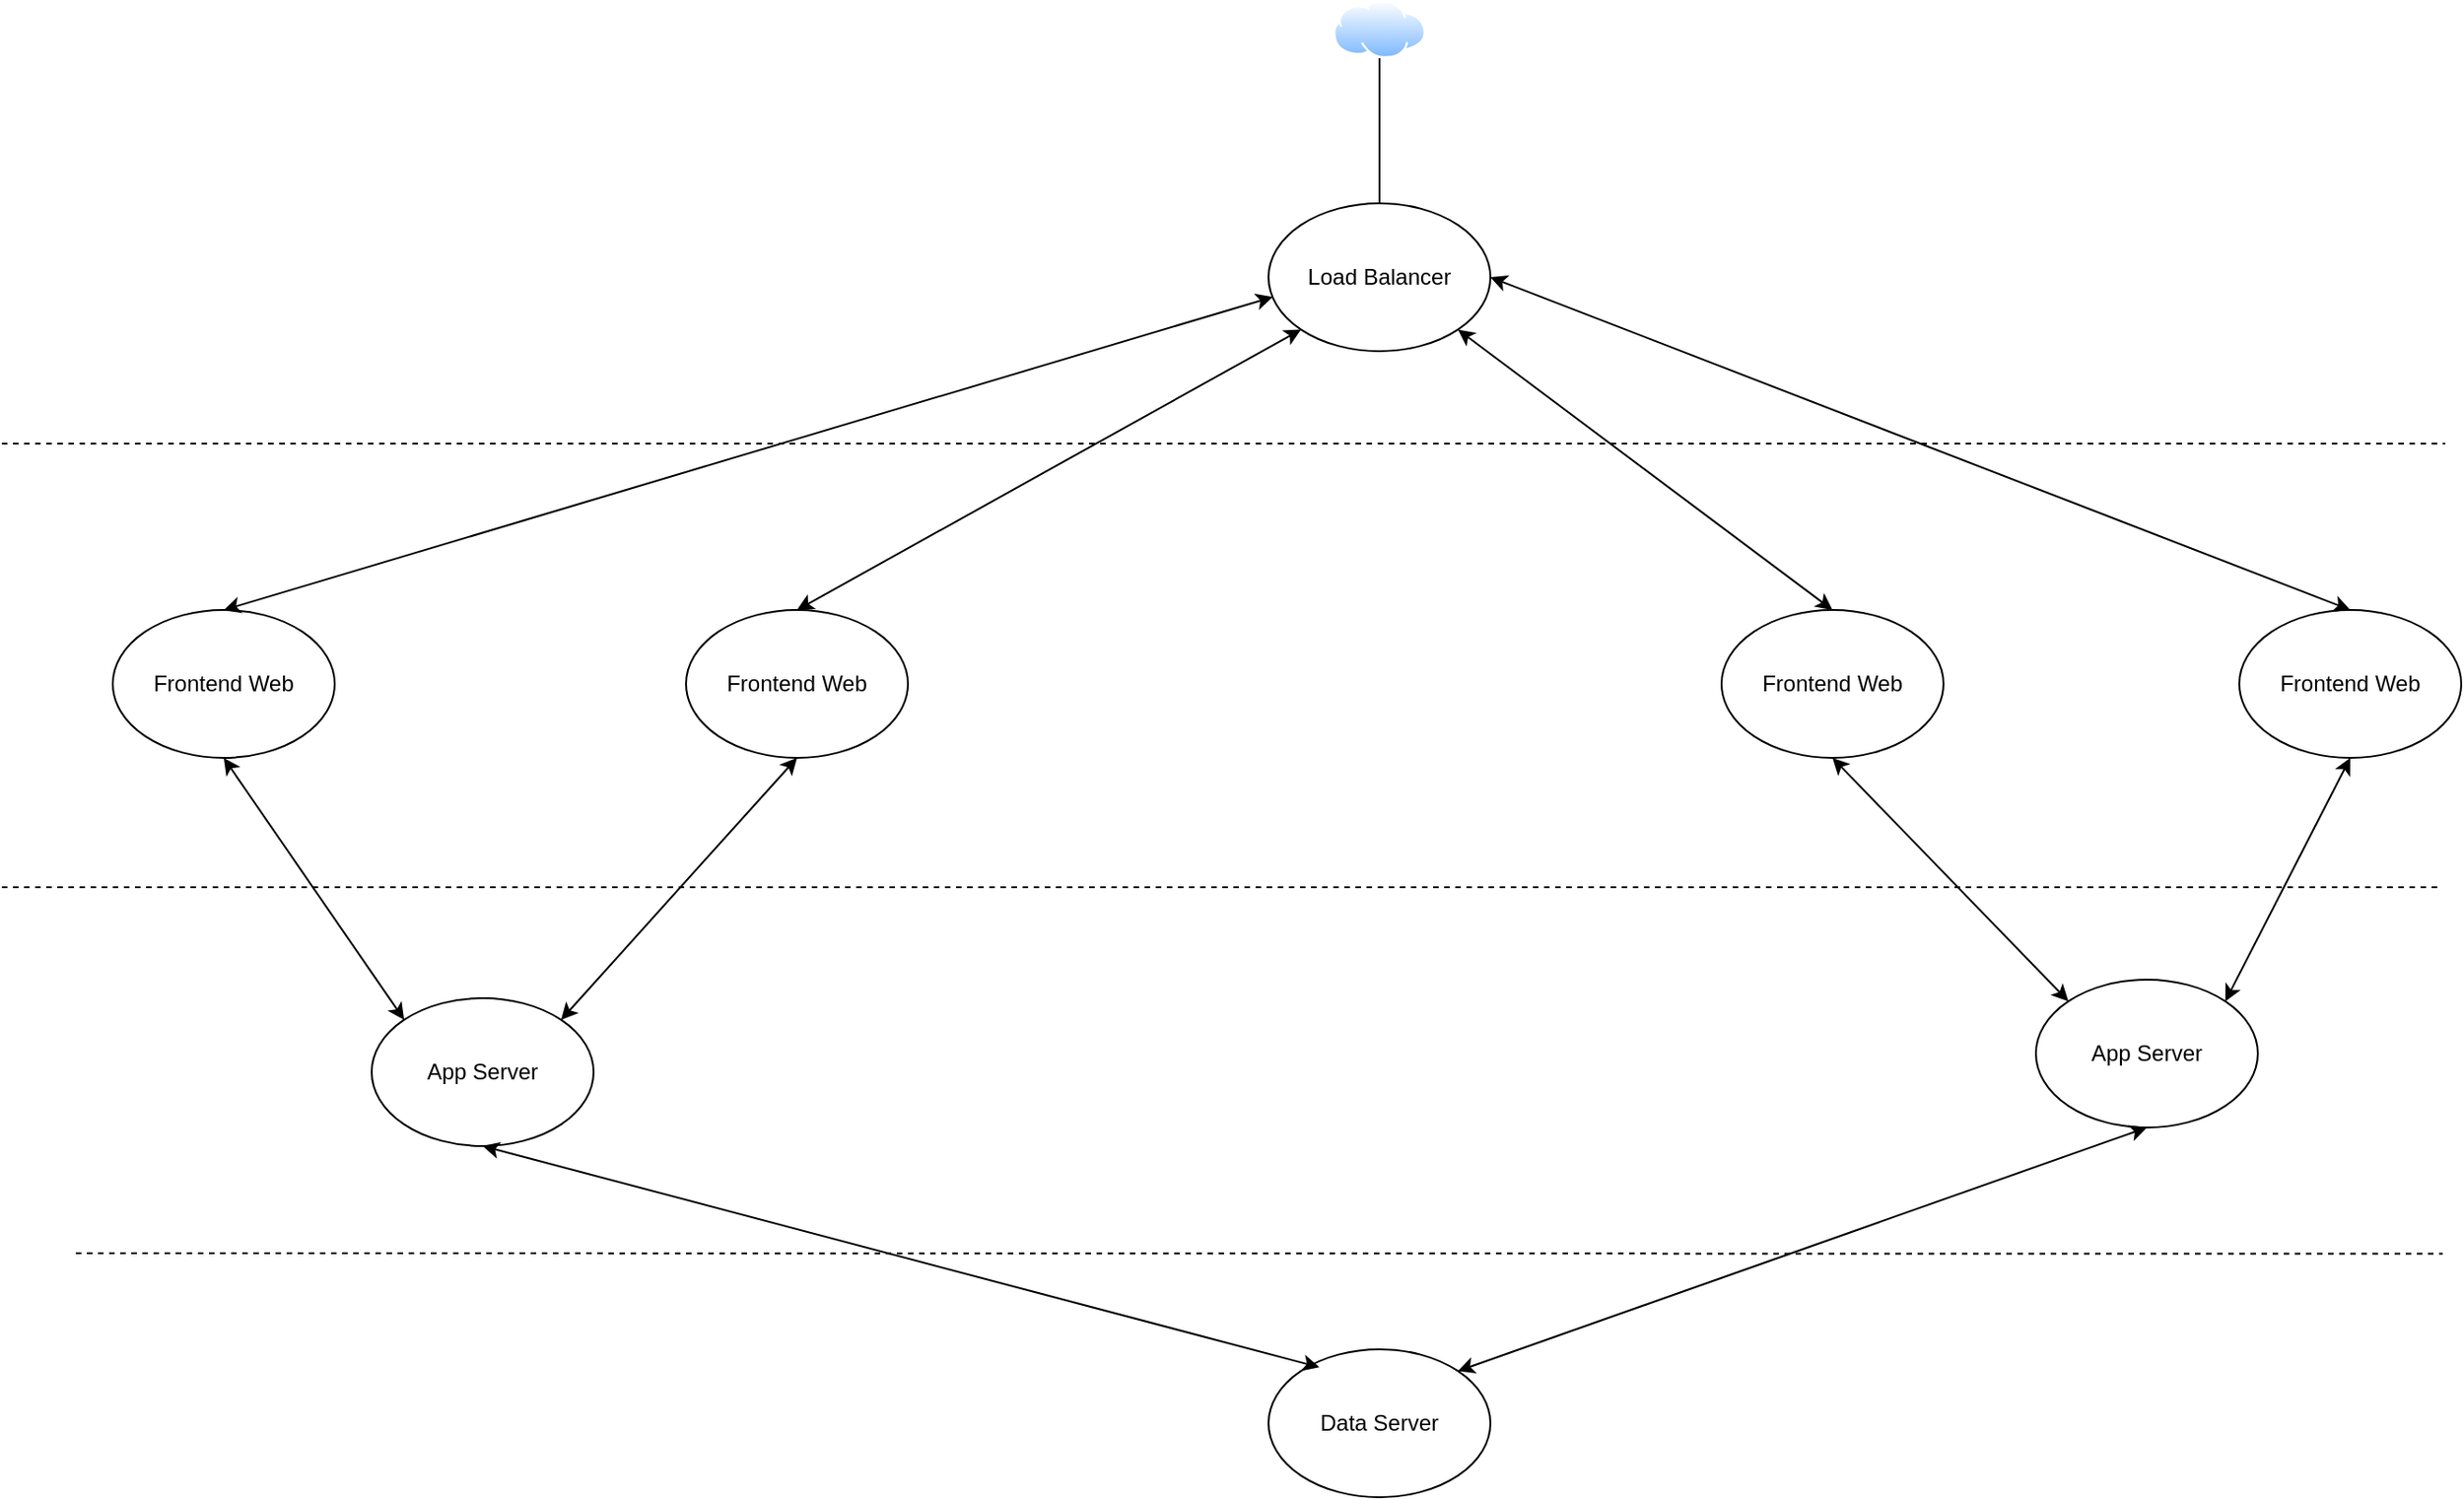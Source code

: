 <mxfile version="22.1.11" type="github">
  <diagram name="Page-1" id="F1Lz7anBX3rBOHx23bjp">
    <mxGraphModel dx="2294" dy="811" grid="1" gridSize="10" guides="1" tooltips="1" connect="1" arrows="1" fold="1" page="1" pageScale="1" pageWidth="850" pageHeight="1100" math="0" shadow="0">
      <root>
        <mxCell id="0" />
        <mxCell id="1" parent="0" />
        <mxCell id="tINi2QxEbB7iSBBW67tz-1" value="" style="image;aspect=fixed;perimeter=ellipsePerimeter;html=1;align=center;shadow=0;dashed=0;spacingTop=3;image=img/lib/active_directory/internet_cloud.svg;" parent="1" vertex="1">
          <mxGeometry x="360" width="50" height="31.5" as="geometry" />
        </mxCell>
        <mxCell id="tINi2QxEbB7iSBBW67tz-2" value="Load Balancer" style="ellipse;whiteSpace=wrap;html=1;" parent="1" vertex="1">
          <mxGeometry x="325" y="110" width="120" height="80" as="geometry" />
        </mxCell>
        <mxCell id="tINi2QxEbB7iSBBW67tz-3" value="Frontend Web" style="ellipse;whiteSpace=wrap;html=1;" parent="1" vertex="1">
          <mxGeometry x="570" y="330" width="120" height="80" as="geometry" />
        </mxCell>
        <mxCell id="tINi2QxEbB7iSBBW67tz-4" value="Frontend Web" style="ellipse;whiteSpace=wrap;html=1;" parent="1" vertex="1">
          <mxGeometry x="10" y="330" width="120" height="80" as="geometry" />
        </mxCell>
        <mxCell id="tINi2QxEbB7iSBBW67tz-5" value="Frontend Web" style="ellipse;whiteSpace=wrap;html=1;" parent="1" vertex="1">
          <mxGeometry x="-300" y="330" width="120" height="80" as="geometry" />
        </mxCell>
        <mxCell id="tINi2QxEbB7iSBBW67tz-6" value="" style="endArrow=classic;startArrow=classic;html=1;rounded=0;entryX=0.019;entryY=0.633;entryDx=0;entryDy=0;exitX=0.5;exitY=0;exitDx=0;exitDy=0;entryPerimeter=0;" parent="1" source="tINi2QxEbB7iSBBW67tz-5" target="tINi2QxEbB7iSBBW67tz-2" edge="1">
          <mxGeometry width="50" height="50" relative="1" as="geometry">
            <mxPoint x="100" y="330" as="sourcePoint" />
            <mxPoint x="295" y="200" as="targetPoint" />
          </mxGeometry>
        </mxCell>
        <mxCell id="tINi2QxEbB7iSBBW67tz-7" value="" style="endArrow=classic;startArrow=classic;html=1;rounded=0;entryX=0;entryY=1;entryDx=0;entryDy=0;exitX=0.5;exitY=0;exitDx=0;exitDy=0;" parent="1" source="tINi2QxEbB7iSBBW67tz-4" target="tINi2QxEbB7iSBBW67tz-2" edge="1">
          <mxGeometry width="50" height="50" relative="1" as="geometry">
            <mxPoint x="380" y="260" as="sourcePoint" />
            <mxPoint x="430" y="210" as="targetPoint" />
          </mxGeometry>
        </mxCell>
        <mxCell id="tINi2QxEbB7iSBBW67tz-8" value="" style="endArrow=classic;startArrow=classic;html=1;rounded=0;exitX=0.5;exitY=0;exitDx=0;exitDy=0;entryX=1;entryY=1;entryDx=0;entryDy=0;" parent="1" source="tINi2QxEbB7iSBBW67tz-3" target="tINi2QxEbB7iSBBW67tz-2" edge="1">
          <mxGeometry width="50" height="50" relative="1" as="geometry">
            <mxPoint x="380" y="260" as="sourcePoint" />
            <mxPoint x="380" y="190" as="targetPoint" />
          </mxGeometry>
        </mxCell>
        <mxCell id="tINi2QxEbB7iSBBW67tz-9" value="App Server" style="ellipse;whiteSpace=wrap;html=1;" parent="1" vertex="1">
          <mxGeometry x="-160" y="540" width="120" height="80" as="geometry" />
        </mxCell>
        <mxCell id="tINi2QxEbB7iSBBW67tz-10" value="" style="endArrow=classic;startArrow=classic;html=1;rounded=0;exitX=0.5;exitY=1;exitDx=0;exitDy=0;entryX=0;entryY=0;entryDx=0;entryDy=0;" parent="1" source="tINi2QxEbB7iSBBW67tz-5" target="tINi2QxEbB7iSBBW67tz-9" edge="1">
          <mxGeometry width="50" height="50" relative="1" as="geometry">
            <mxPoint x="380" y="360" as="sourcePoint" />
            <mxPoint x="430" y="310" as="targetPoint" />
          </mxGeometry>
        </mxCell>
        <mxCell id="tINi2QxEbB7iSBBW67tz-11" value="" style="endArrow=classic;startArrow=classic;html=1;rounded=0;exitX=1;exitY=0;exitDx=0;exitDy=0;entryX=0.5;entryY=1;entryDx=0;entryDy=0;" parent="1" source="tINi2QxEbB7iSBBW67tz-9" target="tINi2QxEbB7iSBBW67tz-4" edge="1">
          <mxGeometry width="50" height="50" relative="1" as="geometry">
            <mxPoint x="332.426" y="729.996" as="sourcePoint" />
            <mxPoint x="400" y="598.28" as="targetPoint" />
          </mxGeometry>
        </mxCell>
        <mxCell id="tINi2QxEbB7iSBBW67tz-12" value="" style="endArrow=classic;startArrow=classic;html=1;rounded=0;entryX=0.5;entryY=1;entryDx=0;entryDy=0;exitX=0;exitY=0;exitDx=0;exitDy=0;" parent="1" source="tINi2QxEbB7iSBBW67tz-19" target="tINi2QxEbB7iSBBW67tz-3" edge="1">
          <mxGeometry width="50" height="50" relative="1" as="geometry">
            <mxPoint x="380" y="360" as="sourcePoint" />
            <mxPoint x="430" y="310" as="targetPoint" />
          </mxGeometry>
        </mxCell>
        <mxCell id="tINi2QxEbB7iSBBW67tz-13" value="" style="endArrow=none;html=1;rounded=0;entryX=0.5;entryY=1;entryDx=0;entryDy=0;" parent="1" target="tINi2QxEbB7iSBBW67tz-1" edge="1">
          <mxGeometry width="50" height="50" relative="1" as="geometry">
            <mxPoint x="385" y="110" as="sourcePoint" />
            <mxPoint x="430" y="210" as="targetPoint" />
          </mxGeometry>
        </mxCell>
        <mxCell id="tINi2QxEbB7iSBBW67tz-14" value="" style="endArrow=none;dashed=1;html=1;rounded=0;" parent="1" edge="1">
          <mxGeometry width="50" height="50" relative="1" as="geometry">
            <mxPoint x="-360" y="240" as="sourcePoint" />
            <mxPoint x="961.333" y="240" as="targetPoint" />
          </mxGeometry>
        </mxCell>
        <mxCell id="tINi2QxEbB7iSBBW67tz-15" value="" style="endArrow=none;dashed=1;html=1;rounded=0;" parent="1" edge="1">
          <mxGeometry width="50" height="50" relative="1" as="geometry">
            <mxPoint x="-360" y="480" as="sourcePoint" />
            <mxPoint x="960" y="480" as="targetPoint" />
          </mxGeometry>
        </mxCell>
        <mxCell id="tINi2QxEbB7iSBBW67tz-16" value="Frontend Web" style="ellipse;whiteSpace=wrap;html=1;" parent="1" vertex="1">
          <mxGeometry x="850" y="330" width="120" height="80" as="geometry" />
        </mxCell>
        <mxCell id="tINi2QxEbB7iSBBW67tz-17" value="" style="endArrow=classic;startArrow=classic;html=1;rounded=0;entryX=1;entryY=0.5;entryDx=0;entryDy=0;exitX=0.5;exitY=0;exitDx=0;exitDy=0;" parent="1" source="tINi2QxEbB7iSBBW67tz-16" target="tINi2QxEbB7iSBBW67tz-2" edge="1">
          <mxGeometry width="50" height="50" relative="1" as="geometry">
            <mxPoint x="480" y="260" as="sourcePoint" />
            <mxPoint x="530" y="210" as="targetPoint" />
          </mxGeometry>
        </mxCell>
        <mxCell id="tINi2QxEbB7iSBBW67tz-18" value="Data Server" style="ellipse;whiteSpace=wrap;html=1;" parent="1" vertex="1">
          <mxGeometry x="325" y="730" width="120" height="80" as="geometry" />
        </mxCell>
        <mxCell id="tINi2QxEbB7iSBBW67tz-19" value="App Server" style="ellipse;whiteSpace=wrap;html=1;" parent="1" vertex="1">
          <mxGeometry x="740" y="530" width="120" height="80" as="geometry" />
        </mxCell>
        <mxCell id="tINi2QxEbB7iSBBW67tz-20" value="" style="endArrow=classic;startArrow=classic;html=1;rounded=0;entryX=0.5;entryY=1;entryDx=0;entryDy=0;exitX=1;exitY=0;exitDx=0;exitDy=0;" parent="1" source="tINi2QxEbB7iSBBW67tz-19" target="tINi2QxEbB7iSBBW67tz-16" edge="1">
          <mxGeometry width="50" height="50" relative="1" as="geometry">
            <mxPoint x="500" y="350" as="sourcePoint" />
            <mxPoint x="550" y="300" as="targetPoint" />
          </mxGeometry>
        </mxCell>
        <mxCell id="tINi2QxEbB7iSBBW67tz-21" value="" style="endArrow=classic;startArrow=classic;html=1;rounded=0;exitX=0.5;exitY=1;exitDx=0;exitDy=0;entryX=0.229;entryY=0.121;entryDx=0;entryDy=0;entryPerimeter=0;" parent="1" source="tINi2QxEbB7iSBBW67tz-9" target="tINi2QxEbB7iSBBW67tz-18" edge="1">
          <mxGeometry width="50" height="50" relative="1" as="geometry">
            <mxPoint x="500" y="490" as="sourcePoint" />
            <mxPoint x="550" y="440" as="targetPoint" />
          </mxGeometry>
        </mxCell>
        <mxCell id="tINi2QxEbB7iSBBW67tz-22" value="" style="endArrow=classic;startArrow=classic;html=1;rounded=0;entryX=0.5;entryY=1;entryDx=0;entryDy=0;exitX=1;exitY=0;exitDx=0;exitDy=0;" parent="1" source="tINi2QxEbB7iSBBW67tz-18" target="tINi2QxEbB7iSBBW67tz-19" edge="1">
          <mxGeometry width="50" height="50" relative="1" as="geometry">
            <mxPoint x="500" y="490" as="sourcePoint" />
            <mxPoint x="550" y="440" as="targetPoint" />
          </mxGeometry>
        </mxCell>
        <mxCell id="tINi2QxEbB7iSBBW67tz-23" value="" style="endArrow=none;dashed=1;html=1;rounded=0;" parent="1" edge="1">
          <mxGeometry width="50" height="50" relative="1" as="geometry">
            <mxPoint x="-320" y="678" as="sourcePoint" />
            <mxPoint x="960" y="678.28" as="targetPoint" />
          </mxGeometry>
        </mxCell>
      </root>
    </mxGraphModel>
  </diagram>
</mxfile>
